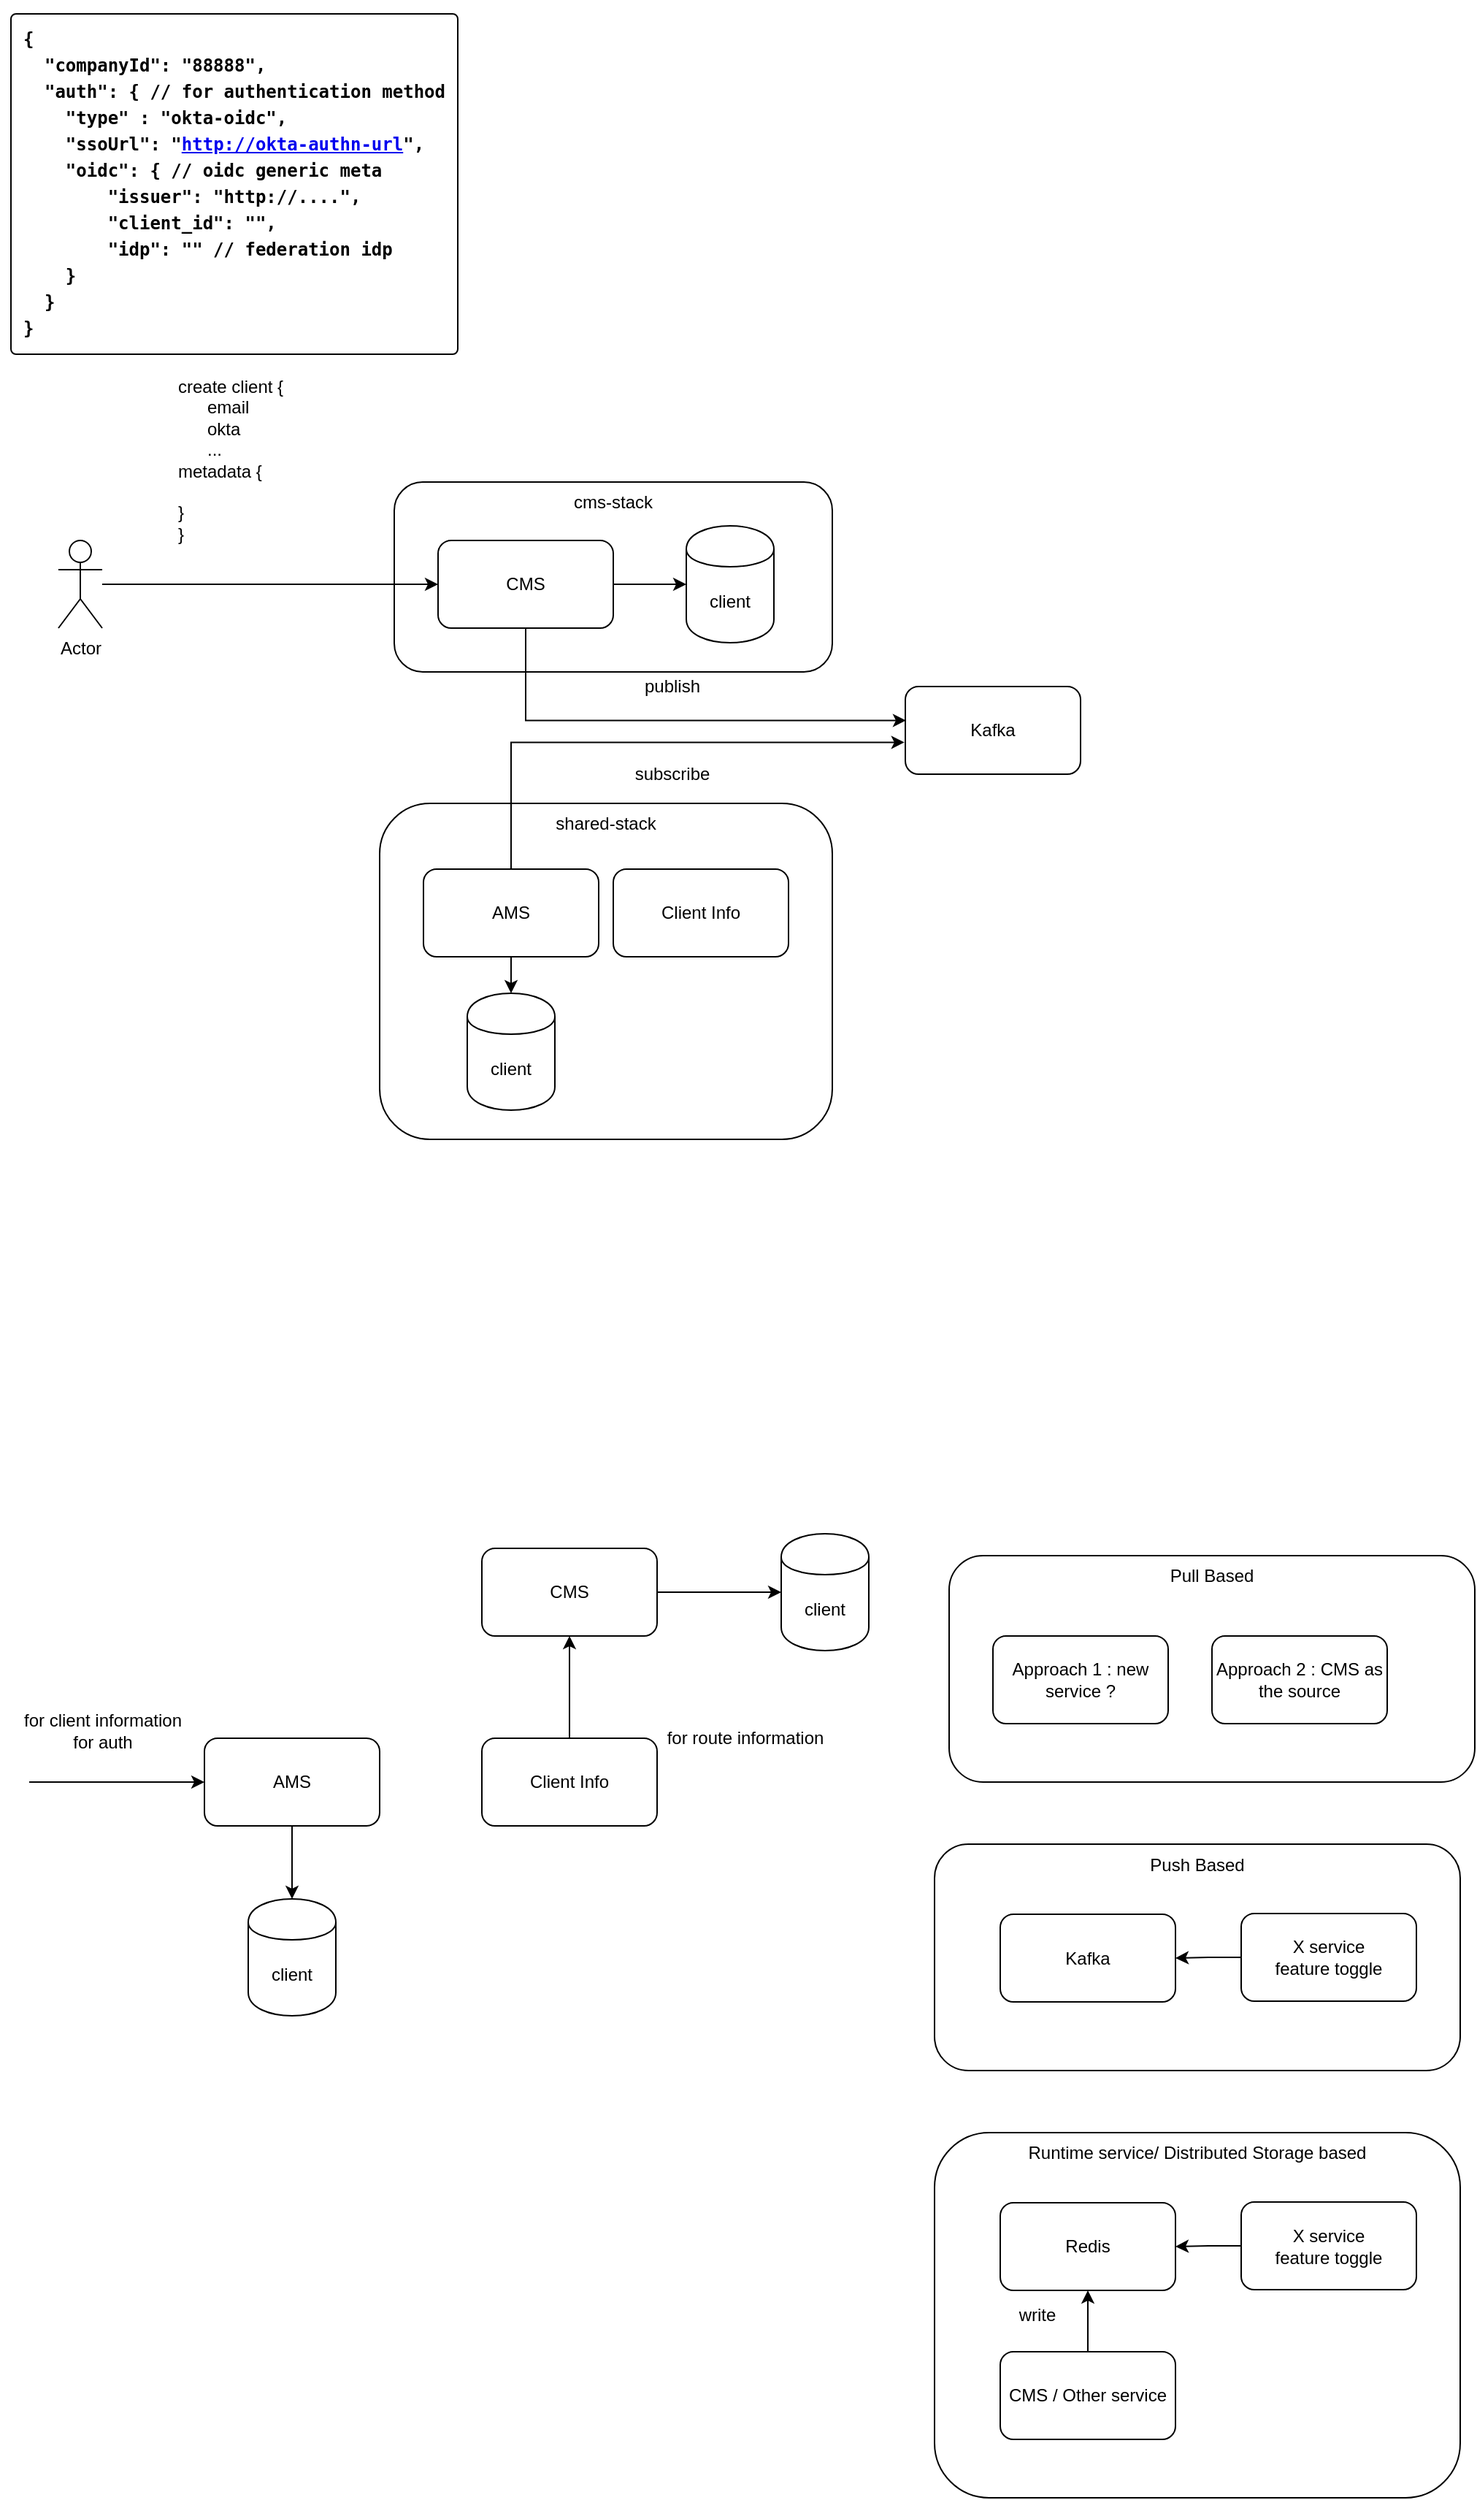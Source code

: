 <mxfile version="13.4.4" type="github">
  <diagram id="QwgGPqd0MF7SwD2WUHnU" name="Page-1">
    <mxGraphModel dx="1373" dy="2388" grid="1" gridSize="10" guides="1" tooltips="1" connect="1" arrows="1" fold="1" page="1" pageScale="1" pageWidth="1200" pageHeight="1600" math="0" shadow="0">
      <root>
        <mxCell id="0" />
        <mxCell id="1" parent="0" />
        <mxCell id="JEOs9_bkAiMNrlxeWsTZ-37" value="Push Based" style="rounded=1;whiteSpace=wrap;html=1;align=center;verticalAlign=top;" vertex="1" parent="1">
          <mxGeometry x="790" y="1072.5" width="360" height="155" as="geometry" />
        </mxCell>
        <mxCell id="JEOs9_bkAiMNrlxeWsTZ-36" value="Pull Based" style="rounded=1;whiteSpace=wrap;html=1;align=center;verticalAlign=top;" vertex="1" parent="1">
          <mxGeometry x="800" y="875" width="360" height="155" as="geometry" />
        </mxCell>
        <mxCell id="JEOs9_bkAiMNrlxeWsTZ-1" value="shared-stack" style="rounded=1;whiteSpace=wrap;html=1;verticalAlign=top;" vertex="1" parent="1">
          <mxGeometry x="410" y="360" width="310" height="230" as="geometry" />
        </mxCell>
        <mxCell id="JEOs9_bkAiMNrlxeWsTZ-2" value="cms-stack" style="rounded=1;whiteSpace=wrap;html=1;verticalAlign=top;" vertex="1" parent="1">
          <mxGeometry x="420" y="140" width="300" height="130" as="geometry" />
        </mxCell>
        <mxCell id="JEOs9_bkAiMNrlxeWsTZ-5" style="edgeStyle=orthogonalEdgeStyle;rounded=0;orthogonalLoop=1;jettySize=auto;html=1;exitX=1;exitY=0.5;exitDx=0;exitDy=0;" edge="1" parent="1" source="JEOs9_bkAiMNrlxeWsTZ-3" target="JEOs9_bkAiMNrlxeWsTZ-4">
          <mxGeometry relative="1" as="geometry" />
        </mxCell>
        <mxCell id="JEOs9_bkAiMNrlxeWsTZ-13" style="edgeStyle=orthogonalEdgeStyle;rounded=0;orthogonalLoop=1;jettySize=auto;html=1;exitX=0.5;exitY=1;exitDx=0;exitDy=0;entryX=0.004;entryY=0.387;entryDx=0;entryDy=0;entryPerimeter=0;" edge="1" parent="1" source="JEOs9_bkAiMNrlxeWsTZ-3" target="JEOs9_bkAiMNrlxeWsTZ-9">
          <mxGeometry relative="1" as="geometry" />
        </mxCell>
        <mxCell id="JEOs9_bkAiMNrlxeWsTZ-3" value="CMS" style="rounded=1;whiteSpace=wrap;html=1;" vertex="1" parent="1">
          <mxGeometry x="450" y="180" width="120" height="60" as="geometry" />
        </mxCell>
        <mxCell id="JEOs9_bkAiMNrlxeWsTZ-4" value="client" style="shape=cylinder;whiteSpace=wrap;html=1;boundedLbl=1;backgroundOutline=1;" vertex="1" parent="1">
          <mxGeometry x="620" y="170" width="60" height="80" as="geometry" />
        </mxCell>
        <mxCell id="JEOs9_bkAiMNrlxeWsTZ-7" style="edgeStyle=orthogonalEdgeStyle;rounded=0;orthogonalLoop=1;jettySize=auto;html=1;" edge="1" parent="1" source="JEOs9_bkAiMNrlxeWsTZ-6" target="JEOs9_bkAiMNrlxeWsTZ-3">
          <mxGeometry relative="1" as="geometry" />
        </mxCell>
        <mxCell id="JEOs9_bkAiMNrlxeWsTZ-6" value="Actor" style="shape=umlActor;verticalLabelPosition=bottom;verticalAlign=top;html=1;outlineConnect=0;" vertex="1" parent="1">
          <mxGeometry x="190" y="180" width="30" height="60" as="geometry" />
        </mxCell>
        <mxCell id="2" value="create client {&lt;br&gt;&amp;nbsp; &amp;nbsp; &amp;nbsp; email&lt;br&gt;&amp;nbsp; &amp;nbsp; &amp;nbsp; okta&lt;br&gt;&amp;nbsp; &amp;nbsp; &amp;nbsp; ...&lt;br&gt;metadata {&lt;br&gt;&lt;br&gt;}&lt;br&gt;&lt;div&gt;&lt;span&gt;}&lt;/span&gt;&lt;/div&gt;" style="text;html=1;align=left;verticalAlign=middle;resizable=0;points=[];autosize=1;" vertex="1" parent="1">
          <mxGeometry x="270" y="70" width="90" height="110" as="geometry" />
        </mxCell>
        <mxCell id="JEOs9_bkAiMNrlxeWsTZ-8" value="&lt;pre class=&quot;c-mrkdwn__pre&quot; style=&quot;box-sizing: inherit ; margin-top: 4px ; margin-bottom: 4px ; padding: 8px ; line-height: 1.5 ; overflow-wrap: break-word ; word-break: normal ; border: 1px solid ; border-radius: 4px ; text-align: left&quot;&gt;&lt;b&gt;{&lt;span style=&quot;box-sizing: inherit&quot;&gt;&lt;br style=&quot;box-sizing: inherit&quot;&gt;&lt;/span&gt;  &quot;companyId&quot;: &quot;88888&quot;,&lt;span style=&quot;box-sizing: inherit&quot;&gt;&lt;br style=&quot;box-sizing: inherit&quot;&gt;&lt;/span&gt;  &quot;auth&quot;: { // for authentication method&lt;span style=&quot;box-sizing: inherit&quot;&gt;&lt;br style=&quot;box-sizing: inherit&quot;&gt;&lt;/span&gt;    &quot;type&quot; : &quot;okta-oidc&quot;,&lt;span style=&quot;box-sizing: inherit&quot;&gt;&lt;br style=&quot;box-sizing: inherit&quot;&gt;&lt;/span&gt;    &quot;ssoUrl&quot;: &quot;&lt;a target=&quot;_blank&quot; class=&quot;c-link&quot; href=&quot;http://okta-authn-url/&quot; style=&quot;box-sizing: inherit&quot;&gt;http://okta-authn-url&lt;/a&gt;&quot;,&lt;span style=&quot;box-sizing: inherit&quot;&gt;&lt;br style=&quot;box-sizing: inherit&quot;&gt;&lt;/span&gt;    &quot;oidc&quot;: { // oidc generic meta&lt;span style=&quot;box-sizing: inherit&quot;&gt;&lt;br style=&quot;box-sizing: inherit&quot;&gt;&lt;/span&gt;        &quot;issuer&quot;: &quot;http://....&quot;,&lt;span style=&quot;box-sizing: inherit&quot;&gt;&lt;br style=&quot;box-sizing: inherit&quot;&gt;&lt;/span&gt;        &quot;client_id&quot;: &quot;&quot;,&lt;span style=&quot;box-sizing: inherit&quot;&gt;&lt;br style=&quot;box-sizing: inherit&quot;&gt;&lt;/span&gt;        &quot;idp&quot;: &quot;&quot; // federation idp&lt;span style=&quot;box-sizing: inherit&quot;&gt;&lt;br style=&quot;box-sizing: inherit&quot;&gt;&lt;/span&gt;    }      &lt;span style=&quot;box-sizing: inherit&quot;&gt;&lt;br style=&quot;box-sizing: inherit&quot;&gt;&lt;/span&gt;  }&lt;span style=&quot;box-sizing: inherit&quot;&gt;&lt;br style=&quot;box-sizing: inherit&quot;&gt;&lt;/span&gt;}&lt;/b&gt;&lt;/pre&gt;" style="text;html=1;align=center;verticalAlign=middle;resizable=0;points=[];autosize=1;" vertex="1" parent="1">
          <mxGeometry x="150" y="-190" width="320" height="250" as="geometry" />
        </mxCell>
        <mxCell id="JEOs9_bkAiMNrlxeWsTZ-9" value="Kafka" style="rounded=1;whiteSpace=wrap;html=1;align=center;" vertex="1" parent="1">
          <mxGeometry x="770" y="280" width="120" height="60" as="geometry" />
        </mxCell>
        <mxCell id="JEOs9_bkAiMNrlxeWsTZ-14" style="edgeStyle=orthogonalEdgeStyle;rounded=0;orthogonalLoop=1;jettySize=auto;html=1;exitX=0.5;exitY=0;exitDx=0;exitDy=0;entryX=-0.005;entryY=0.637;entryDx=0;entryDy=0;entryPerimeter=0;" edge="1" parent="1" source="JEOs9_bkAiMNrlxeWsTZ-10" target="JEOs9_bkAiMNrlxeWsTZ-9">
          <mxGeometry relative="1" as="geometry" />
        </mxCell>
        <mxCell id="JEOs9_bkAiMNrlxeWsTZ-17" style="edgeStyle=orthogonalEdgeStyle;rounded=0;orthogonalLoop=1;jettySize=auto;html=1;exitX=0.5;exitY=1;exitDx=0;exitDy=0;entryX=0.5;entryY=0;entryDx=0;entryDy=0;" edge="1" parent="1" source="JEOs9_bkAiMNrlxeWsTZ-10" target="JEOs9_bkAiMNrlxeWsTZ-12">
          <mxGeometry relative="1" as="geometry" />
        </mxCell>
        <mxCell id="JEOs9_bkAiMNrlxeWsTZ-10" value="AMS" style="rounded=1;whiteSpace=wrap;html=1;" vertex="1" parent="1">
          <mxGeometry x="440" y="405" width="120" height="60" as="geometry" />
        </mxCell>
        <mxCell id="JEOs9_bkAiMNrlxeWsTZ-11" value="Client Info" style="rounded=1;whiteSpace=wrap;html=1;align=center;" vertex="1" parent="1">
          <mxGeometry x="570" y="405" width="120" height="60" as="geometry" />
        </mxCell>
        <mxCell id="JEOs9_bkAiMNrlxeWsTZ-12" value="client" style="shape=cylinder;whiteSpace=wrap;html=1;boundedLbl=1;backgroundOutline=1;" vertex="1" parent="1">
          <mxGeometry x="470" y="490" width="60" height="80" as="geometry" />
        </mxCell>
        <mxCell id="JEOs9_bkAiMNrlxeWsTZ-15" value="publish" style="text;html=1;align=center;verticalAlign=middle;resizable=0;points=[];autosize=1;" vertex="1" parent="1">
          <mxGeometry x="585" y="270" width="50" height="20" as="geometry" />
        </mxCell>
        <mxCell id="JEOs9_bkAiMNrlxeWsTZ-16" value="subscribe" style="text;html=1;align=center;verticalAlign=middle;resizable=0;points=[];autosize=1;" vertex="1" parent="1">
          <mxGeometry x="575" y="330" width="70" height="20" as="geometry" />
        </mxCell>
        <mxCell id="JEOs9_bkAiMNrlxeWsTZ-29" style="edgeStyle=orthogonalEdgeStyle;rounded=0;orthogonalLoop=1;jettySize=auto;html=1;entryX=0;entryY=0.5;entryDx=0;entryDy=0;" edge="1" parent="1" source="JEOs9_bkAiMNrlxeWsTZ-19" target="JEOs9_bkAiMNrlxeWsTZ-28">
          <mxGeometry relative="1" as="geometry" />
        </mxCell>
        <mxCell id="JEOs9_bkAiMNrlxeWsTZ-19" value="CMS" style="rounded=1;whiteSpace=wrap;html=1;" vertex="1" parent="1">
          <mxGeometry x="480" y="870" width="120" height="60" as="geometry" />
        </mxCell>
        <mxCell id="JEOs9_bkAiMNrlxeWsTZ-21" style="edgeStyle=orthogonalEdgeStyle;rounded=0;orthogonalLoop=1;jettySize=auto;html=1;entryX=0.5;entryY=1;entryDx=0;entryDy=0;" edge="1" parent="1" source="JEOs9_bkAiMNrlxeWsTZ-20" target="JEOs9_bkAiMNrlxeWsTZ-19">
          <mxGeometry relative="1" as="geometry" />
        </mxCell>
        <mxCell id="JEOs9_bkAiMNrlxeWsTZ-20" value="Client Info" style="rounded=1;whiteSpace=wrap;html=1;align=center;" vertex="1" parent="1">
          <mxGeometry x="480" y="1000" width="120" height="60" as="geometry" />
        </mxCell>
        <mxCell id="JEOs9_bkAiMNrlxeWsTZ-22" value="for route information" style="text;html=1;align=center;verticalAlign=middle;resizable=0;points=[];autosize=1;" vertex="1" parent="1">
          <mxGeometry x="600" y="990" width="120" height="20" as="geometry" />
        </mxCell>
        <mxCell id="JEOs9_bkAiMNrlxeWsTZ-25" style="edgeStyle=orthogonalEdgeStyle;rounded=0;orthogonalLoop=1;jettySize=auto;html=1;exitX=0.5;exitY=1;exitDx=0;exitDy=0;entryX=0.5;entryY=0;entryDx=0;entryDy=0;" edge="1" parent="1" source="JEOs9_bkAiMNrlxeWsTZ-23" target="JEOs9_bkAiMNrlxeWsTZ-24">
          <mxGeometry relative="1" as="geometry" />
        </mxCell>
        <mxCell id="JEOs9_bkAiMNrlxeWsTZ-23" value="AMS" style="rounded=1;whiteSpace=wrap;html=1;" vertex="1" parent="1">
          <mxGeometry x="290" y="1000" width="120" height="60" as="geometry" />
        </mxCell>
        <mxCell id="JEOs9_bkAiMNrlxeWsTZ-24" value="client" style="shape=cylinder;whiteSpace=wrap;html=1;boundedLbl=1;backgroundOutline=1;" vertex="1" parent="1">
          <mxGeometry x="320" y="1110" width="60" height="80" as="geometry" />
        </mxCell>
        <mxCell id="JEOs9_bkAiMNrlxeWsTZ-26" value="" style="endArrow=classic;html=1;entryX=0;entryY=0.5;entryDx=0;entryDy=0;" edge="1" parent="1" target="JEOs9_bkAiMNrlxeWsTZ-23">
          <mxGeometry width="50" height="50" relative="1" as="geometry">
            <mxPoint x="170" y="1030" as="sourcePoint" />
            <mxPoint x="170" y="990" as="targetPoint" />
          </mxGeometry>
        </mxCell>
        <mxCell id="JEOs9_bkAiMNrlxeWsTZ-27" value="for client information&lt;br&gt;for auth" style="text;html=1;align=center;verticalAlign=middle;resizable=0;points=[];autosize=1;" vertex="1" parent="1">
          <mxGeometry x="160" y="980" width="120" height="30" as="geometry" />
        </mxCell>
        <mxCell id="JEOs9_bkAiMNrlxeWsTZ-28" value="client" style="shape=cylinder;whiteSpace=wrap;html=1;boundedLbl=1;backgroundOutline=1;align=center;" vertex="1" parent="1">
          <mxGeometry x="685" y="860" width="60" height="80" as="geometry" />
        </mxCell>
        <mxCell id="JEOs9_bkAiMNrlxeWsTZ-33" value="Approach 1 : new service ?" style="rounded=1;whiteSpace=wrap;html=1;align=center;" vertex="1" parent="1">
          <mxGeometry x="830" y="930" width="120" height="60" as="geometry" />
        </mxCell>
        <mxCell id="JEOs9_bkAiMNrlxeWsTZ-34" value="Approach 2 : CMS as the source" style="rounded=1;whiteSpace=wrap;html=1;align=center;" vertex="1" parent="1">
          <mxGeometry x="980" y="930" width="120" height="60" as="geometry" />
        </mxCell>
        <mxCell id="JEOs9_bkAiMNrlxeWsTZ-39" style="edgeStyle=orthogonalEdgeStyle;rounded=0;orthogonalLoop=1;jettySize=auto;html=1;entryX=1;entryY=0.5;entryDx=0;entryDy=0;" edge="1" parent="1" source="JEOs9_bkAiMNrlxeWsTZ-35" target="JEOs9_bkAiMNrlxeWsTZ-38">
          <mxGeometry relative="1" as="geometry" />
        </mxCell>
        <mxCell id="JEOs9_bkAiMNrlxeWsTZ-35" value="X service&lt;br&gt;feature toggle" style="rounded=1;whiteSpace=wrap;html=1;align=center;" vertex="1" parent="1">
          <mxGeometry x="1000" y="1120" width="120" height="60" as="geometry" />
        </mxCell>
        <mxCell id="JEOs9_bkAiMNrlxeWsTZ-38" value="Kafka" style="rounded=1;whiteSpace=wrap;html=1;align=center;" vertex="1" parent="1">
          <mxGeometry x="835" y="1120.5" width="120" height="60" as="geometry" />
        </mxCell>
        <mxCell id="JEOs9_bkAiMNrlxeWsTZ-40" value="Runtime service/ Distributed Storage based" style="rounded=1;whiteSpace=wrap;html=1;align=center;verticalAlign=top;" vertex="1" parent="1">
          <mxGeometry x="790" y="1270" width="360" height="250" as="geometry" />
        </mxCell>
        <mxCell id="JEOs9_bkAiMNrlxeWsTZ-41" style="edgeStyle=orthogonalEdgeStyle;rounded=0;orthogonalLoop=1;jettySize=auto;html=1;entryX=1;entryY=0.5;entryDx=0;entryDy=0;" edge="1" parent="1" source="JEOs9_bkAiMNrlxeWsTZ-42" target="JEOs9_bkAiMNrlxeWsTZ-43">
          <mxGeometry relative="1" as="geometry" />
        </mxCell>
        <mxCell id="JEOs9_bkAiMNrlxeWsTZ-42" value="X service&lt;br&gt;feature toggle" style="rounded=1;whiteSpace=wrap;html=1;align=center;" vertex="1" parent="1">
          <mxGeometry x="1000" y="1317.5" width="120" height="60" as="geometry" />
        </mxCell>
        <mxCell id="JEOs9_bkAiMNrlxeWsTZ-43" value="Redis" style="rounded=1;whiteSpace=wrap;html=1;align=center;" vertex="1" parent="1">
          <mxGeometry x="835" y="1318" width="120" height="60" as="geometry" />
        </mxCell>
        <mxCell id="JEOs9_bkAiMNrlxeWsTZ-45" style="edgeStyle=orthogonalEdgeStyle;rounded=0;orthogonalLoop=1;jettySize=auto;html=1;exitX=0.5;exitY=0;exitDx=0;exitDy=0;entryX=0.5;entryY=1;entryDx=0;entryDy=0;" edge="1" parent="1" source="JEOs9_bkAiMNrlxeWsTZ-44" target="JEOs9_bkAiMNrlxeWsTZ-43">
          <mxGeometry relative="1" as="geometry" />
        </mxCell>
        <mxCell id="JEOs9_bkAiMNrlxeWsTZ-44" value="CMS / Other service" style="rounded=1;whiteSpace=wrap;html=1;align=center;" vertex="1" parent="1">
          <mxGeometry x="835" y="1420" width="120" height="60" as="geometry" />
        </mxCell>
        <mxCell id="JEOs9_bkAiMNrlxeWsTZ-46" value="write" style="text;html=1;align=center;verticalAlign=middle;resizable=0;points=[];autosize=1;" vertex="1" parent="1">
          <mxGeometry x="840" y="1385" width="40" height="20" as="geometry" />
        </mxCell>
      </root>
    </mxGraphModel>
  </diagram>
</mxfile>
